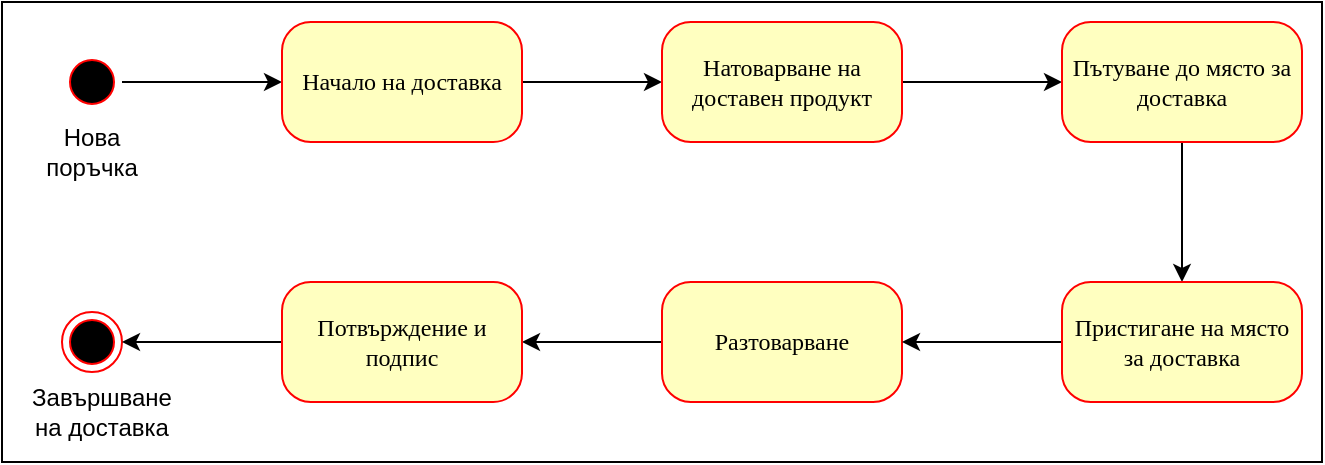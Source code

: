 <mxfile version="24.0.0" type="github">
  <diagram name="Page-1" id="58cdce13-f638-feb5-8d6f-7d28b1aa9fa0">
    <mxGraphModel dx="925" dy="481" grid="1" gridSize="10" guides="1" tooltips="1" connect="1" arrows="1" fold="1" page="1" pageScale="1" pageWidth="1100" pageHeight="850" background="none" math="0" shadow="0">
      <root>
        <mxCell id="0" />
        <mxCell id="1" parent="0" />
        <mxCell id="D25ssDc_pbHqSiNVfZR6-2" value="" style="rounded=0;whiteSpace=wrap;html=1;" vertex="1" parent="1">
          <mxGeometry x="100" y="110" width="660" height="230" as="geometry" />
        </mxCell>
        <mxCell id="D25ssDc_pbHqSiNVfZR6-36" value="" style="edgeStyle=orthogonalEdgeStyle;rounded=0;orthogonalLoop=1;jettySize=auto;html=1;" edge="1" parent="1" source="D25ssDc_pbHqSiNVfZR6-3" target="D25ssDc_pbHqSiNVfZR6-5">
          <mxGeometry relative="1" as="geometry" />
        </mxCell>
        <mxCell id="D25ssDc_pbHqSiNVfZR6-3" value="" style="ellipse;html=1;shape=startState;fillColor=#000000;strokeColor=#ff0000;rounded=1;shadow=0;comic=0;labelBackgroundColor=none;fontFamily=Verdana;fontSize=12;fontColor=#000000;align=center;direction=south;" vertex="1" parent="1">
          <mxGeometry x="130" y="135" width="30" height="30" as="geometry" />
        </mxCell>
        <mxCell id="D25ssDc_pbHqSiNVfZR6-42" value="" style="edgeStyle=orthogonalEdgeStyle;rounded=0;orthogonalLoop=1;jettySize=auto;html=1;" edge="1" parent="1" source="D25ssDc_pbHqSiNVfZR6-4" target="D25ssDc_pbHqSiNVfZR6-41">
          <mxGeometry relative="1" as="geometry" />
        </mxCell>
        <mxCell id="D25ssDc_pbHqSiNVfZR6-4" value="Разтоварване" style="rounded=1;whiteSpace=wrap;html=1;arcSize=24;fillColor=#ffffc0;strokeColor=#ff0000;shadow=0;comic=0;labelBackgroundColor=none;fontFamily=Verdana;fontSize=12;fontColor=#000000;align=center;" vertex="1" parent="1">
          <mxGeometry x="430" y="250" width="120" height="60" as="geometry" />
        </mxCell>
        <mxCell id="D25ssDc_pbHqSiNVfZR6-34" value="" style="edgeStyle=orthogonalEdgeStyle;rounded=0;orthogonalLoop=1;jettySize=auto;html=1;" edge="1" parent="1" source="D25ssDc_pbHqSiNVfZR6-5" target="D25ssDc_pbHqSiNVfZR6-7">
          <mxGeometry relative="1" as="geometry" />
        </mxCell>
        <mxCell id="D25ssDc_pbHqSiNVfZR6-5" value="Начало на доставка" style="rounded=1;whiteSpace=wrap;html=1;arcSize=24;fillColor=#ffffc0;strokeColor=#ff0000;shadow=0;comic=0;labelBackgroundColor=none;fontFamily=Verdana;fontSize=12;fontColor=#000000;align=center;" vertex="1" parent="1">
          <mxGeometry x="240" y="120" width="120" height="60" as="geometry" />
        </mxCell>
        <mxCell id="D25ssDc_pbHqSiNVfZR6-37" value="" style="edgeStyle=orthogonalEdgeStyle;rounded=0;orthogonalLoop=1;jettySize=auto;html=1;" edge="1" parent="1" source="D25ssDc_pbHqSiNVfZR6-7" target="D25ssDc_pbHqSiNVfZR6-10">
          <mxGeometry relative="1" as="geometry" />
        </mxCell>
        <mxCell id="D25ssDc_pbHqSiNVfZR6-7" value="Натоварване на доставен продукт" style="rounded=1;whiteSpace=wrap;html=1;arcSize=24;fillColor=#ffffc0;strokeColor=#ff0000;shadow=0;comic=0;labelBackgroundColor=none;fontFamily=Verdana;fontSize=12;fontColor=#000000;align=center;" vertex="1" parent="1">
          <mxGeometry x="430" y="120" width="120" height="60" as="geometry" />
        </mxCell>
        <mxCell id="D25ssDc_pbHqSiNVfZR6-38" value="" style="edgeStyle=orthogonalEdgeStyle;rounded=0;orthogonalLoop=1;jettySize=auto;html=1;" edge="1" parent="1" source="D25ssDc_pbHqSiNVfZR6-10" target="D25ssDc_pbHqSiNVfZR6-11">
          <mxGeometry relative="1" as="geometry" />
        </mxCell>
        <mxCell id="D25ssDc_pbHqSiNVfZR6-10" value="Пътуване до място за доставка" style="rounded=1;whiteSpace=wrap;html=1;arcSize=24;fillColor=#ffffc0;strokeColor=#ff0000;shadow=0;comic=0;labelBackgroundColor=none;fontFamily=Verdana;fontSize=12;fontColor=#000000;align=center;" vertex="1" parent="1">
          <mxGeometry x="630" y="120" width="120" height="60" as="geometry" />
        </mxCell>
        <mxCell id="D25ssDc_pbHqSiNVfZR6-39" value="" style="edgeStyle=orthogonalEdgeStyle;rounded=0;orthogonalLoop=1;jettySize=auto;html=1;" edge="1" parent="1" source="D25ssDc_pbHqSiNVfZR6-11" target="D25ssDc_pbHqSiNVfZR6-4">
          <mxGeometry relative="1" as="geometry" />
        </mxCell>
        <mxCell id="D25ssDc_pbHqSiNVfZR6-11" value="Пристигане на място за доставка" style="rounded=1;whiteSpace=wrap;html=1;arcSize=24;fillColor=#ffffc0;strokeColor=#ff0000;shadow=0;comic=0;labelBackgroundColor=none;fontFamily=Verdana;fontSize=12;fontColor=#000000;align=center;" vertex="1" parent="1">
          <mxGeometry x="630" y="250" width="120" height="60" as="geometry" />
        </mxCell>
        <mxCell id="D25ssDc_pbHqSiNVfZR6-35" value="Нова поръчка" style="text;html=1;align=center;verticalAlign=middle;whiteSpace=wrap;rounded=0;" vertex="1" parent="1">
          <mxGeometry x="115" y="170" width="60" height="30" as="geometry" />
        </mxCell>
        <mxCell id="D25ssDc_pbHqSiNVfZR6-40" value="" style="ellipse;html=1;shape=endState;fillColor=#000000;strokeColor=#ff0000;rounded=1;shadow=0;comic=0;labelBackgroundColor=none;fontFamily=Verdana;fontSize=12;fontColor=#000000;align=center;" vertex="1" parent="1">
          <mxGeometry x="130" y="265" width="30" height="30" as="geometry" />
        </mxCell>
        <mxCell id="D25ssDc_pbHqSiNVfZR6-43" value="" style="edgeStyle=orthogonalEdgeStyle;rounded=0;orthogonalLoop=1;jettySize=auto;html=1;" edge="1" parent="1" source="D25ssDc_pbHqSiNVfZR6-41" target="D25ssDc_pbHqSiNVfZR6-40">
          <mxGeometry relative="1" as="geometry" />
        </mxCell>
        <mxCell id="D25ssDc_pbHqSiNVfZR6-41" value="Потвърждение и подпис" style="rounded=1;whiteSpace=wrap;html=1;arcSize=24;fillColor=#ffffc0;strokeColor=#ff0000;shadow=0;comic=0;labelBackgroundColor=none;fontFamily=Verdana;fontSize=12;fontColor=#000000;align=center;" vertex="1" parent="1">
          <mxGeometry x="240" y="250" width="120" height="60" as="geometry" />
        </mxCell>
        <mxCell id="D25ssDc_pbHqSiNVfZR6-44" value="Завършване на доставка" style="text;html=1;align=center;verticalAlign=middle;whiteSpace=wrap;rounded=0;" vertex="1" parent="1">
          <mxGeometry x="115" y="300" width="70" height="30" as="geometry" />
        </mxCell>
      </root>
    </mxGraphModel>
  </diagram>
</mxfile>
